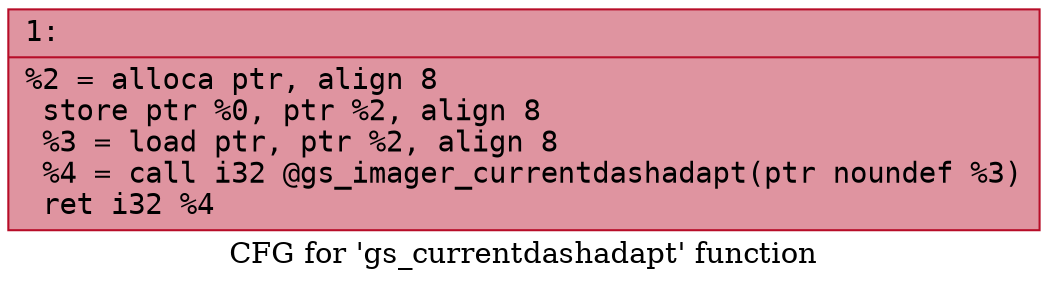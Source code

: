 digraph "CFG for 'gs_currentdashadapt' function" {
	label="CFG for 'gs_currentdashadapt' function";

	Node0x600003b1ba20 [shape=record,color="#b70d28ff", style=filled, fillcolor="#b70d2870" fontname="Courier",label="{1:\l|  %2 = alloca ptr, align 8\l  store ptr %0, ptr %2, align 8\l  %3 = load ptr, ptr %2, align 8\l  %4 = call i32 @gs_imager_currentdashadapt(ptr noundef %3)\l  ret i32 %4\l}"];
}
